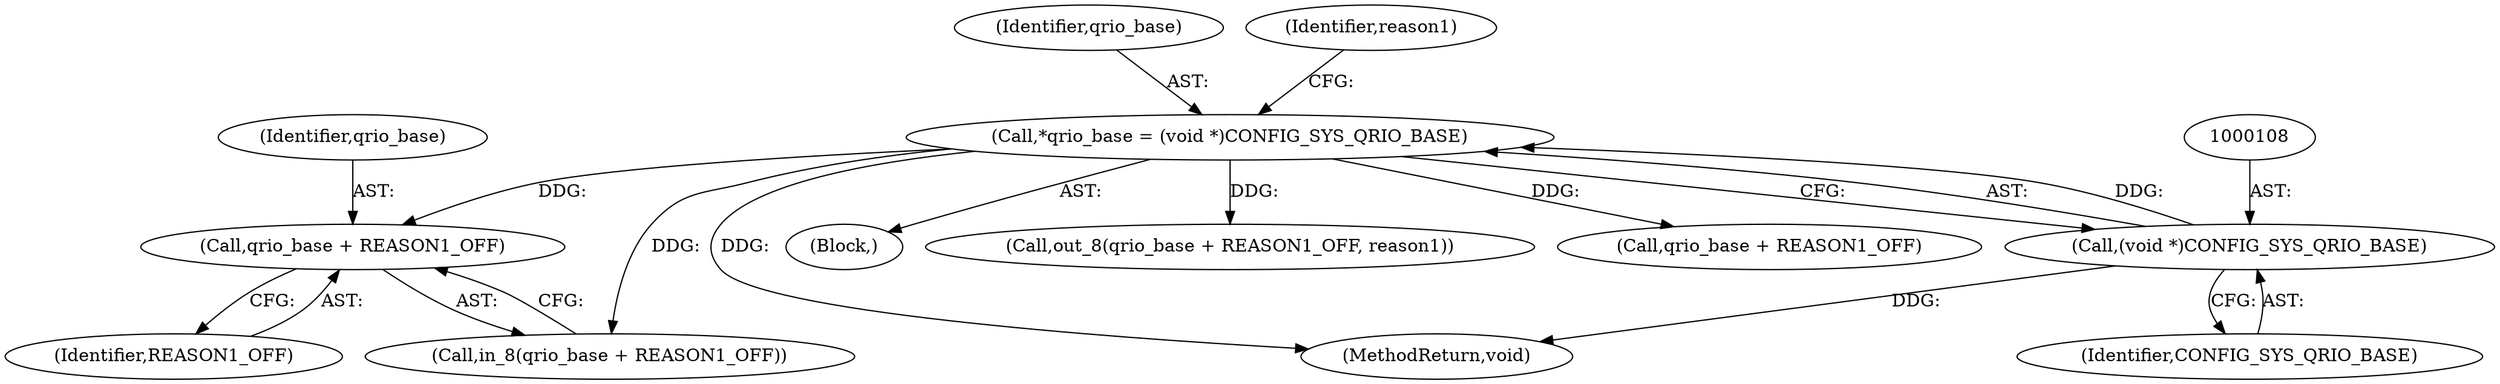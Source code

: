digraph "0_u-boot_master@pointer" {
"1000113" [label="(Call,qrio_base + REASON1_OFF)"];
"1000105" [label="(Call,*qrio_base = (void *)CONFIG_SYS_QRIO_BASE)"];
"1000107" [label="(Call,(void *)CONFIG_SYS_QRIO_BASE)"];
"1000106" [label="(Identifier,qrio_base)"];
"1000111" [label="(Identifier,reason1)"];
"1000105" [label="(Call,*qrio_base = (void *)CONFIG_SYS_QRIO_BASE)"];
"1000102" [label="(Block,)"];
"1000130" [label="(MethodReturn,void)"];
"1000112" [label="(Call,in_8(qrio_base + REASON1_OFF))"];
"1000125" [label="(Call,out_8(qrio_base + REASON1_OFF, reason1))"];
"1000109" [label="(Identifier,CONFIG_SYS_QRIO_BASE)"];
"1000107" [label="(Call,(void *)CONFIG_SYS_QRIO_BASE)"];
"1000115" [label="(Identifier,REASON1_OFF)"];
"1000113" [label="(Call,qrio_base + REASON1_OFF)"];
"1000114" [label="(Identifier,qrio_base)"];
"1000126" [label="(Call,qrio_base + REASON1_OFF)"];
"1000113" -> "1000112"  [label="AST: "];
"1000113" -> "1000115"  [label="CFG: "];
"1000114" -> "1000113"  [label="AST: "];
"1000115" -> "1000113"  [label="AST: "];
"1000112" -> "1000113"  [label="CFG: "];
"1000105" -> "1000113"  [label="DDG: "];
"1000105" -> "1000102"  [label="AST: "];
"1000105" -> "1000107"  [label="CFG: "];
"1000106" -> "1000105"  [label="AST: "];
"1000107" -> "1000105"  [label="AST: "];
"1000111" -> "1000105"  [label="CFG: "];
"1000105" -> "1000130"  [label="DDG: "];
"1000107" -> "1000105"  [label="DDG: "];
"1000105" -> "1000112"  [label="DDG: "];
"1000105" -> "1000125"  [label="DDG: "];
"1000105" -> "1000126"  [label="DDG: "];
"1000107" -> "1000109"  [label="CFG: "];
"1000108" -> "1000107"  [label="AST: "];
"1000109" -> "1000107"  [label="AST: "];
"1000107" -> "1000130"  [label="DDG: "];
}
